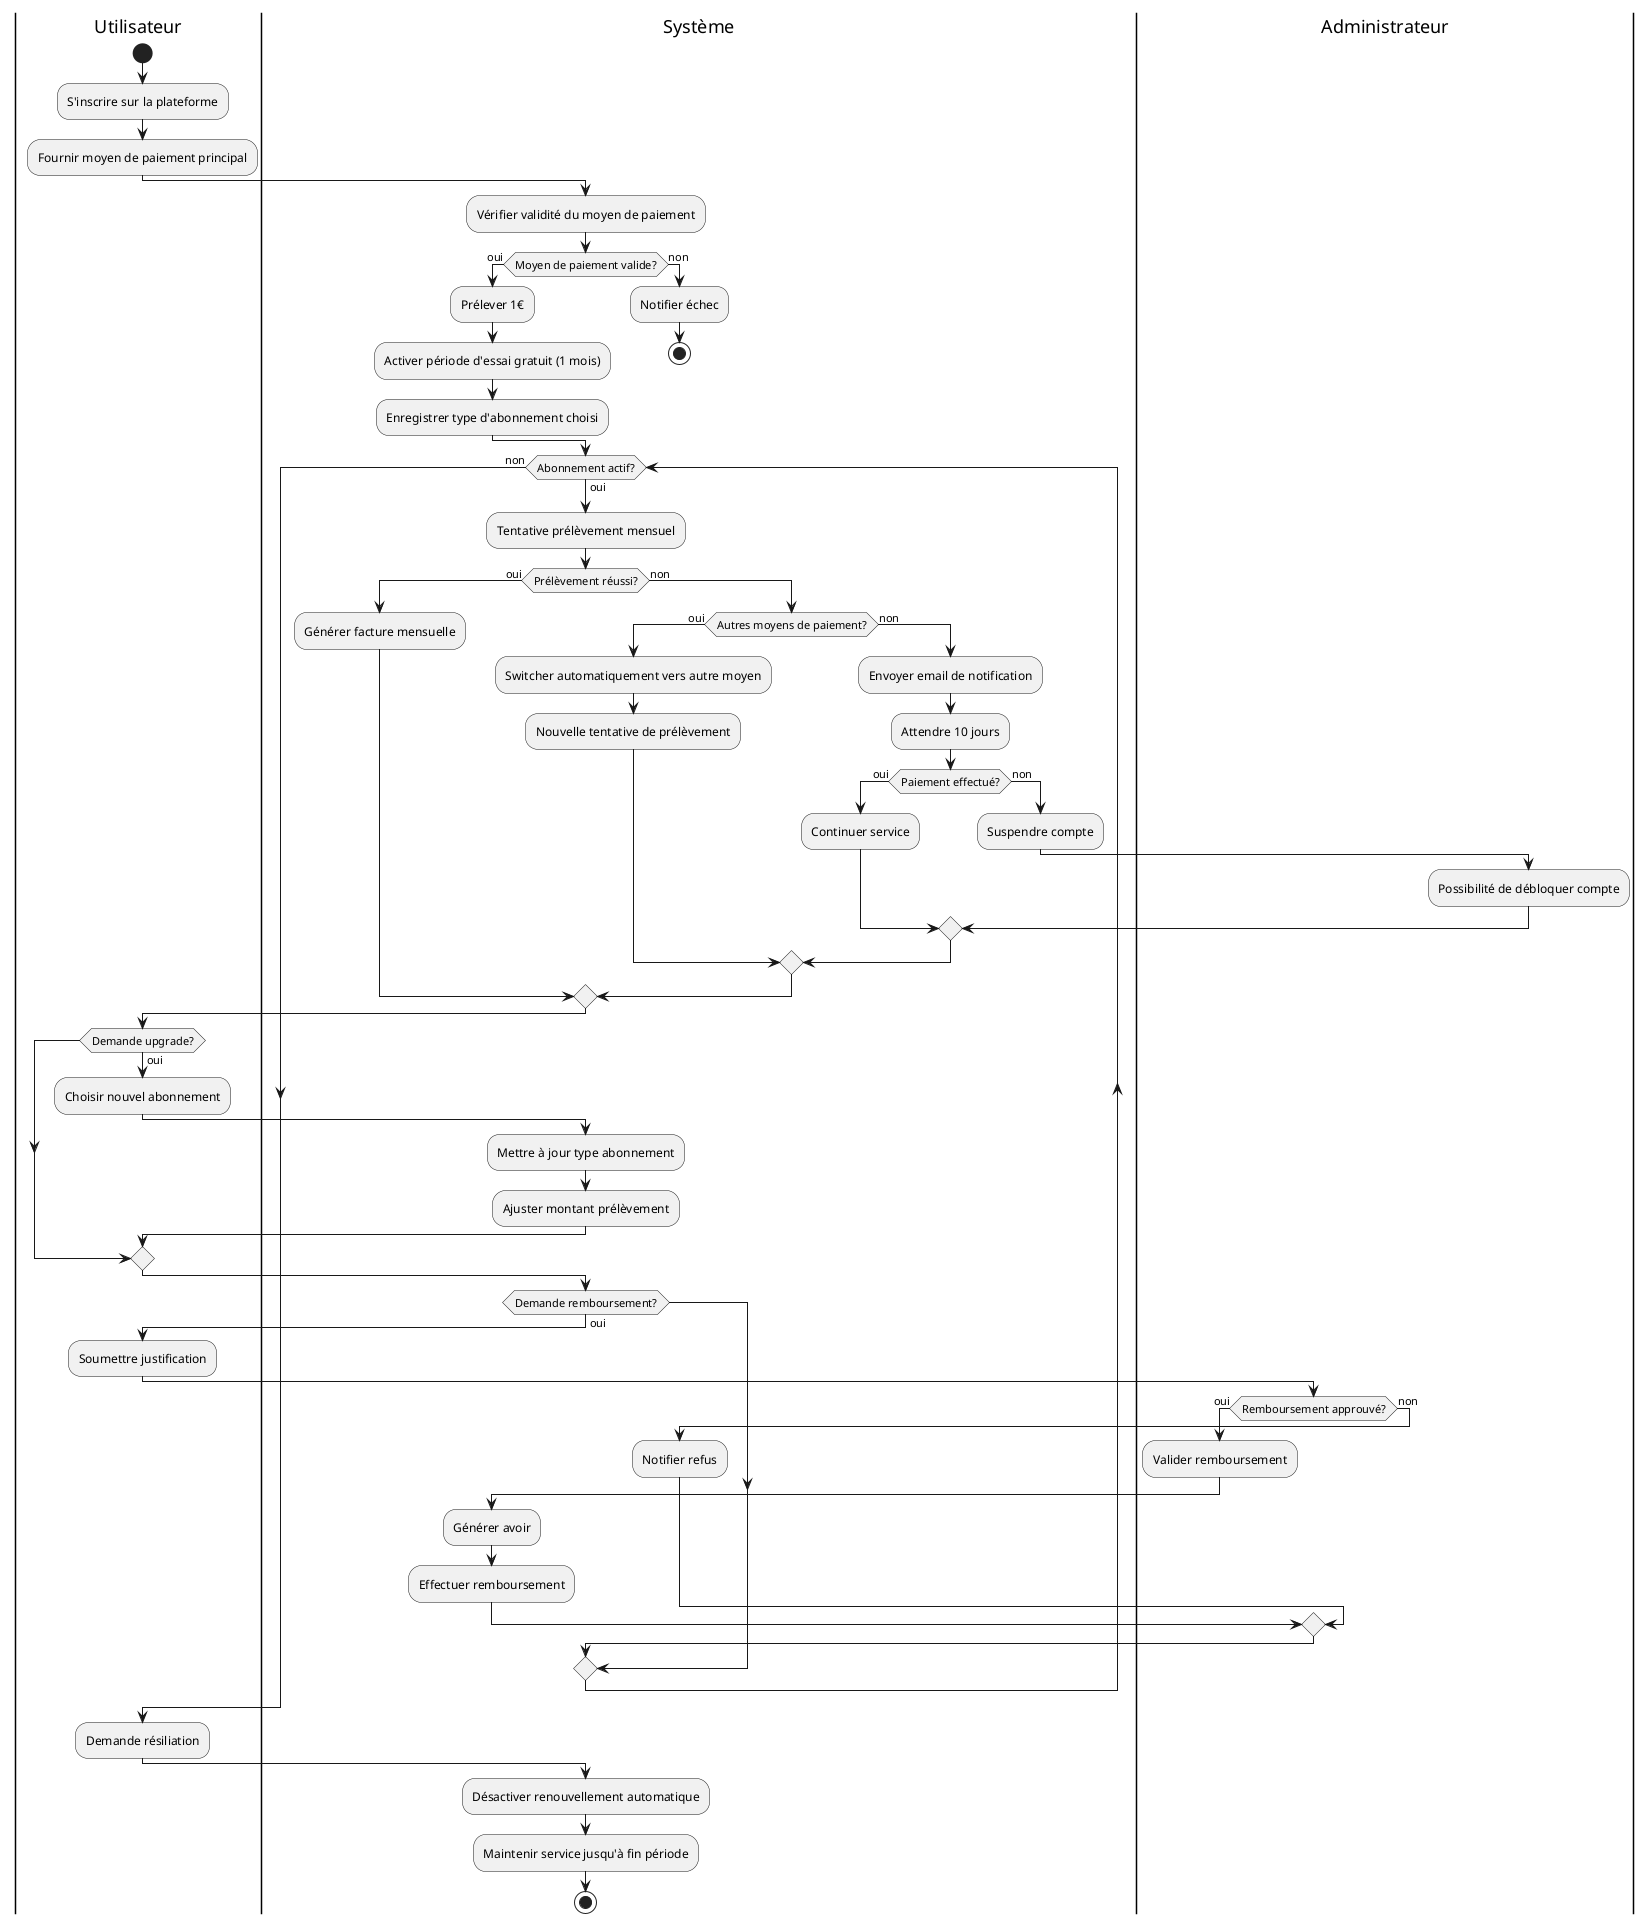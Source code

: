 @startuml "Diagramme d'activité"
|Utilisateur|
|Système|
|Administrateur|

|Utilisateur|
start
:S'inscrire sur la plateforme;
:Fournir moyen de paiement principal;

|Système|
:Vérifier validité du moyen de paiement;
if (Moyen de paiement valide?) then (oui)
    :Prélever 1€;
    :Activer période d'essai gratuit (1 mois);
    :Enregistrer type d'abonnement choisi;
else (non)
    :Notifier échec;
    stop
endif

while (Abonnement actif?) is (oui)
    |Système|
    :Tentative prélèvement mensuel;
    if (Prélèvement réussi?) then (oui)
        :Générer facture mensuelle;
    else (non)
        if (Autres moyens de paiement?) then (oui)
            :Switcher automatiquement vers autre moyen;
            :Nouvelle tentative de prélèvement;
        else (non)
            :Envoyer email de notification;
            :Attendre 10 jours;
            if (Paiement effectué?) then (oui)
                :Continuer service;
            else (non)
                :Suspendre compte;
                |Administrateur|
                :Possibilité de débloquer compte;
            endif
        endif
    endif

    |Utilisateur|
    if (Demande upgrade?) then (oui)
        :Choisir nouvel abonnement;
        |Système|
        :Mettre à jour type abonnement;
        :Ajuster montant prélèvement;
    endif

    if (Demande remboursement?) then (oui)
        |Utilisateur|
        :Soumettre justification;
        |Administrateur|
        if (Remboursement approuvé?) then (oui)
            :Valider remboursement;
            |Système|
            :Générer avoir;
            :Effectuer remboursement;
        else (non)
            :Notifier refus;
        endif
    endif
endwhile (non)

|Utilisateur|
:Demande résiliation;
|Système|
:Désactiver renouvellement automatique;
:Maintenir service jusqu'à fin période;

stop
@enduml
